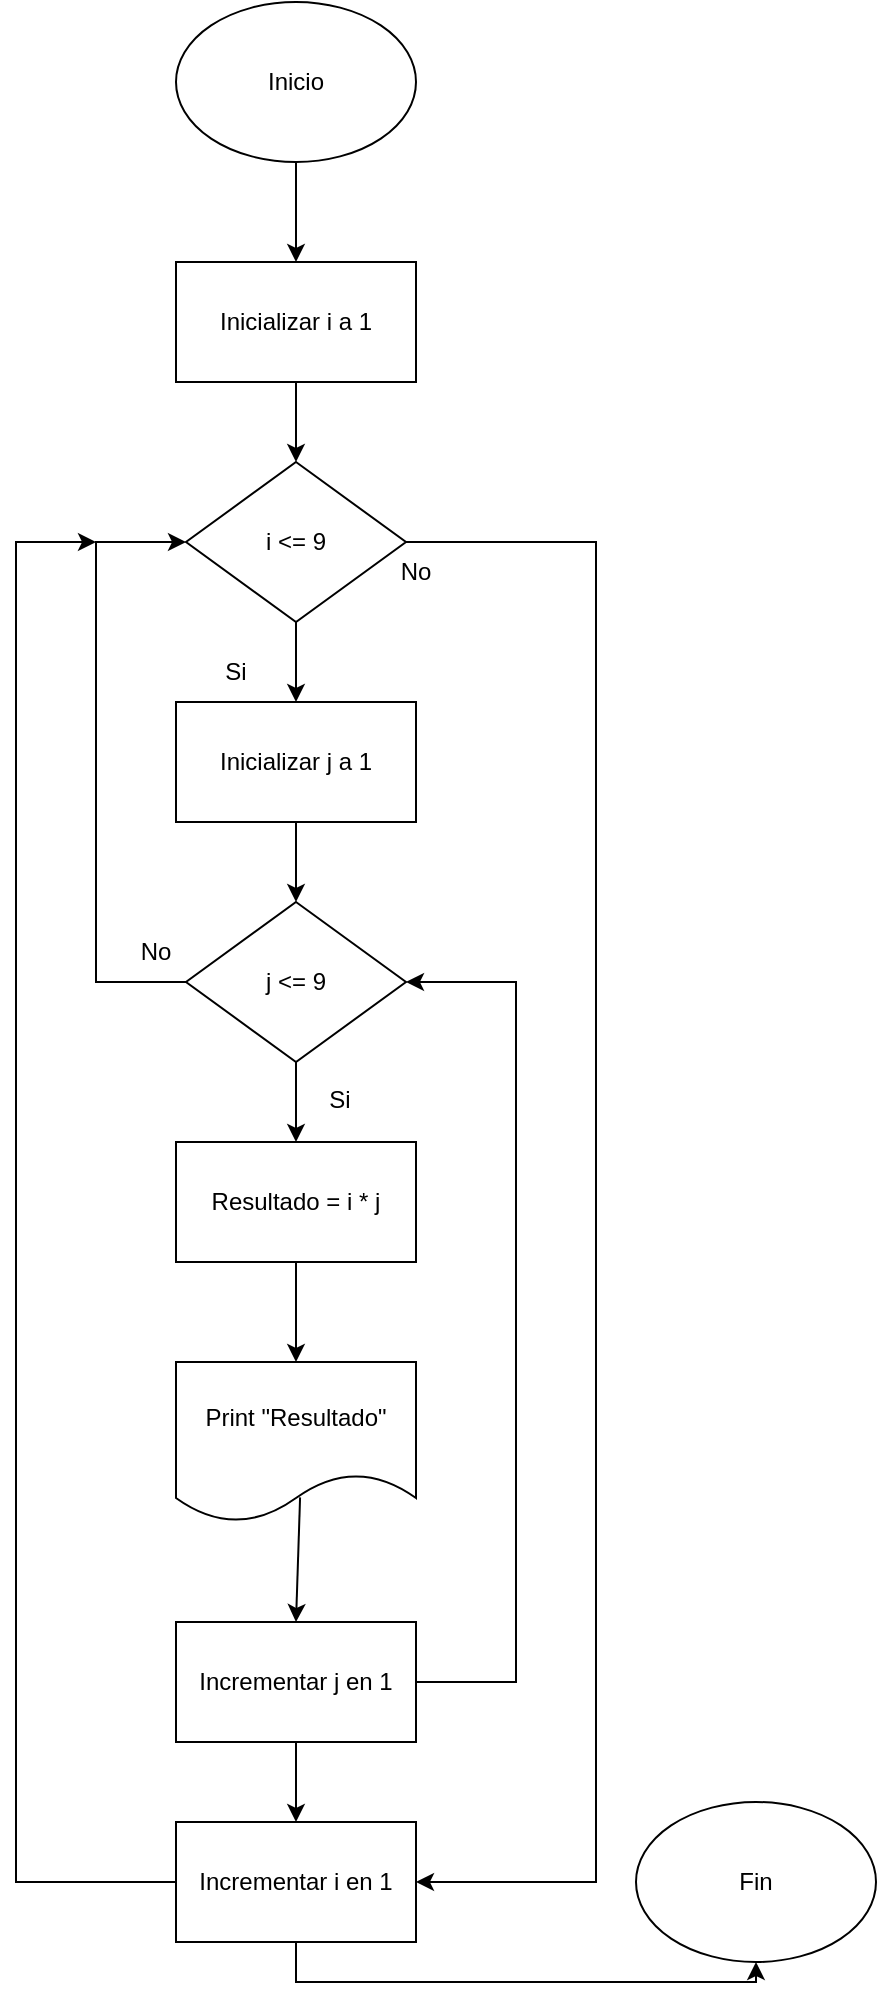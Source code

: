 <mxfile version="26.1.0" pages="2">
  <diagram name="Punto 1 - Tabla de multiplicar" id="b64OaMlh3xawNQLrCM0B">
    <mxGraphModel dx="918" dy="495" grid="0" gridSize="10" guides="1" tooltips="1" connect="1" arrows="1" fold="1" page="1" pageScale="1" pageWidth="850" pageHeight="1100" math="0" shadow="0">
      <root>
        <mxCell id="0" />
        <mxCell id="1" parent="0" />
        <mxCell id="prcK5R6eQbzqIfQRQjTR-3" style="edgeStyle=orthogonalEdgeStyle;rounded=0;orthogonalLoop=1;jettySize=auto;html=1;exitX=0.5;exitY=1;exitDx=0;exitDy=0;entryX=0.5;entryY=0;entryDx=0;entryDy=0;" edge="1" parent="1" source="prcK5R6eQbzqIfQRQjTR-1" target="prcK5R6eQbzqIfQRQjTR-2">
          <mxGeometry relative="1" as="geometry" />
        </mxCell>
        <mxCell id="prcK5R6eQbzqIfQRQjTR-1" value="Inicio" style="ellipse;whiteSpace=wrap;html=1;" vertex="1" parent="1">
          <mxGeometry x="190" y="40" width="120" height="80" as="geometry" />
        </mxCell>
        <mxCell id="prcK5R6eQbzqIfQRQjTR-16" style="edgeStyle=orthogonalEdgeStyle;rounded=0;orthogonalLoop=1;jettySize=auto;html=1;exitX=0.5;exitY=1;exitDx=0;exitDy=0;entryX=0.5;entryY=0;entryDx=0;entryDy=0;" edge="1" parent="1" source="prcK5R6eQbzqIfQRQjTR-2" target="prcK5R6eQbzqIfQRQjTR-8">
          <mxGeometry relative="1" as="geometry" />
        </mxCell>
        <mxCell id="prcK5R6eQbzqIfQRQjTR-2" value="Inicializar i a 1" style="rounded=0;whiteSpace=wrap;html=1;" vertex="1" parent="1">
          <mxGeometry x="190" y="170" width="120" height="60" as="geometry" />
        </mxCell>
        <mxCell id="prcK5R6eQbzqIfQRQjTR-21" style="edgeStyle=orthogonalEdgeStyle;rounded=0;orthogonalLoop=1;jettySize=auto;html=1;exitX=0.5;exitY=1;exitDx=0;exitDy=0;entryX=0.5;entryY=0;entryDx=0;entryDy=0;" edge="1" parent="1" source="prcK5R6eQbzqIfQRQjTR-4" target="prcK5R6eQbzqIfQRQjTR-9">
          <mxGeometry relative="1" as="geometry" />
        </mxCell>
        <mxCell id="prcK5R6eQbzqIfQRQjTR-24" style="edgeStyle=orthogonalEdgeStyle;rounded=0;orthogonalLoop=1;jettySize=auto;html=1;exitX=0;exitY=0.5;exitDx=0;exitDy=0;entryX=0;entryY=0.5;entryDx=0;entryDy=0;" edge="1" parent="1" source="prcK5R6eQbzqIfQRQjTR-4" target="prcK5R6eQbzqIfQRQjTR-8">
          <mxGeometry relative="1" as="geometry">
            <Array as="points">
              <mxPoint x="150" y="530" />
              <mxPoint x="150" y="310" />
            </Array>
          </mxGeometry>
        </mxCell>
        <mxCell id="prcK5R6eQbzqIfQRQjTR-4" value="j &amp;lt;= 9" style="rhombus;whiteSpace=wrap;html=1;" vertex="1" parent="1">
          <mxGeometry x="195" y="490" width="110" height="80" as="geometry" />
        </mxCell>
        <mxCell id="prcK5R6eQbzqIfQRQjTR-20" style="edgeStyle=orthogonalEdgeStyle;rounded=0;orthogonalLoop=1;jettySize=auto;html=1;exitX=0.5;exitY=1;exitDx=0;exitDy=0;entryX=0.5;entryY=0;entryDx=0;entryDy=0;" edge="1" parent="1" source="prcK5R6eQbzqIfQRQjTR-7" target="prcK5R6eQbzqIfQRQjTR-4">
          <mxGeometry relative="1" as="geometry" />
        </mxCell>
        <mxCell id="prcK5R6eQbzqIfQRQjTR-7" value="Inicializar j a 1" style="rounded=0;whiteSpace=wrap;html=1;" vertex="1" parent="1">
          <mxGeometry x="190" y="390" width="120" height="60" as="geometry" />
        </mxCell>
        <mxCell id="prcK5R6eQbzqIfQRQjTR-14" style="edgeStyle=orthogonalEdgeStyle;rounded=0;orthogonalLoop=1;jettySize=auto;html=1;exitX=1;exitY=0.5;exitDx=0;exitDy=0;entryX=1;entryY=0.5;entryDx=0;entryDy=0;" edge="1" parent="1" source="prcK5R6eQbzqIfQRQjTR-8" target="prcK5R6eQbzqIfQRQjTR-12">
          <mxGeometry relative="1" as="geometry">
            <Array as="points">
              <mxPoint x="400" y="310" />
              <mxPoint x="400" y="980" />
            </Array>
          </mxGeometry>
        </mxCell>
        <mxCell id="prcK5R6eQbzqIfQRQjTR-17" style="edgeStyle=orthogonalEdgeStyle;rounded=0;orthogonalLoop=1;jettySize=auto;html=1;exitX=0.5;exitY=1;exitDx=0;exitDy=0;entryX=0.5;entryY=0;entryDx=0;entryDy=0;" edge="1" parent="1" source="prcK5R6eQbzqIfQRQjTR-8" target="prcK5R6eQbzqIfQRQjTR-7">
          <mxGeometry relative="1" as="geometry" />
        </mxCell>
        <mxCell id="prcK5R6eQbzqIfQRQjTR-8" value="i &amp;lt;= 9" style="rhombus;whiteSpace=wrap;html=1;" vertex="1" parent="1">
          <mxGeometry x="195" y="270" width="110" height="80" as="geometry" />
        </mxCell>
        <mxCell id="prcK5R6eQbzqIfQRQjTR-22" style="edgeStyle=orthogonalEdgeStyle;rounded=0;orthogonalLoop=1;jettySize=auto;html=1;exitX=0.5;exitY=1;exitDx=0;exitDy=0;entryX=0.5;entryY=0;entryDx=0;entryDy=0;" edge="1" parent="1" source="prcK5R6eQbzqIfQRQjTR-9" target="prcK5R6eQbzqIfQRQjTR-10">
          <mxGeometry relative="1" as="geometry" />
        </mxCell>
        <mxCell id="prcK5R6eQbzqIfQRQjTR-9" value="Resultado = i * j" style="rounded=0;whiteSpace=wrap;html=1;" vertex="1" parent="1">
          <mxGeometry x="190" y="610" width="120" height="60" as="geometry" />
        </mxCell>
        <mxCell id="prcK5R6eQbzqIfQRQjTR-10" value="Print &quot;Resultado&quot;" style="shape=document;whiteSpace=wrap;html=1;boundedLbl=1;" vertex="1" parent="1">
          <mxGeometry x="190" y="720" width="120" height="80" as="geometry" />
        </mxCell>
        <mxCell id="prcK5R6eQbzqIfQRQjTR-28" style="edgeStyle=orthogonalEdgeStyle;rounded=0;orthogonalLoop=1;jettySize=auto;html=1;exitX=0.5;exitY=1;exitDx=0;exitDy=0;entryX=0.5;entryY=0;entryDx=0;entryDy=0;" edge="1" parent="1" source="prcK5R6eQbzqIfQRQjTR-11" target="prcK5R6eQbzqIfQRQjTR-12">
          <mxGeometry relative="1" as="geometry" />
        </mxCell>
        <mxCell id="prcK5R6eQbzqIfQRQjTR-31" style="edgeStyle=orthogonalEdgeStyle;rounded=0;orthogonalLoop=1;jettySize=auto;html=1;exitX=1;exitY=0.5;exitDx=0;exitDy=0;entryX=1;entryY=0.5;entryDx=0;entryDy=0;" edge="1" parent="1" source="prcK5R6eQbzqIfQRQjTR-11" target="prcK5R6eQbzqIfQRQjTR-4">
          <mxGeometry relative="1" as="geometry">
            <Array as="points">
              <mxPoint x="360" y="880" />
              <mxPoint x="360" y="530" />
            </Array>
          </mxGeometry>
        </mxCell>
        <mxCell id="prcK5R6eQbzqIfQRQjTR-11" value="Incrementar j en 1" style="rounded=0;whiteSpace=wrap;html=1;" vertex="1" parent="1">
          <mxGeometry x="190" y="850" width="120" height="60" as="geometry" />
        </mxCell>
        <mxCell id="prcK5R6eQbzqIfQRQjTR-15" style="edgeStyle=orthogonalEdgeStyle;rounded=0;orthogonalLoop=1;jettySize=auto;html=1;exitX=0.5;exitY=1;exitDx=0;exitDy=0;entryX=0.5;entryY=1;entryDx=0;entryDy=0;" edge="1" parent="1" source="prcK5R6eQbzqIfQRQjTR-12" target="prcK5R6eQbzqIfQRQjTR-13">
          <mxGeometry relative="1" as="geometry" />
        </mxCell>
        <mxCell id="prcK5R6eQbzqIfQRQjTR-32" style="edgeStyle=orthogonalEdgeStyle;rounded=0;orthogonalLoop=1;jettySize=auto;html=1;exitX=0;exitY=0.5;exitDx=0;exitDy=0;" edge="1" parent="1" source="prcK5R6eQbzqIfQRQjTR-12">
          <mxGeometry relative="1" as="geometry">
            <mxPoint x="150" y="310" as="targetPoint" />
            <Array as="points">
              <mxPoint x="110" y="980" />
              <mxPoint x="110" y="310" />
            </Array>
          </mxGeometry>
        </mxCell>
        <mxCell id="prcK5R6eQbzqIfQRQjTR-12" value="Incrementar i en 1" style="rounded=0;whiteSpace=wrap;html=1;" vertex="1" parent="1">
          <mxGeometry x="190" y="950" width="120" height="60" as="geometry" />
        </mxCell>
        <mxCell id="prcK5R6eQbzqIfQRQjTR-13" value="Fin" style="ellipse;whiteSpace=wrap;html=1;" vertex="1" parent="1">
          <mxGeometry x="420" y="940" width="120" height="80" as="geometry" />
        </mxCell>
        <mxCell id="prcK5R6eQbzqIfQRQjTR-18" value="No" style="text;html=1;align=center;verticalAlign=middle;whiteSpace=wrap;rounded=0;" vertex="1" parent="1">
          <mxGeometry x="280" y="310" width="60" height="30" as="geometry" />
        </mxCell>
        <mxCell id="prcK5R6eQbzqIfQRQjTR-19" value="Si" style="text;html=1;align=center;verticalAlign=middle;whiteSpace=wrap;rounded=0;" vertex="1" parent="1">
          <mxGeometry x="190" y="360" width="60" height="30" as="geometry" />
        </mxCell>
        <mxCell id="prcK5R6eQbzqIfQRQjTR-23" value="" style="endArrow=classic;html=1;rounded=0;exitX=0.517;exitY=0.846;exitDx=0;exitDy=0;exitPerimeter=0;entryX=0.5;entryY=0;entryDx=0;entryDy=0;" edge="1" parent="1" source="prcK5R6eQbzqIfQRQjTR-10" target="prcK5R6eQbzqIfQRQjTR-11">
          <mxGeometry width="50" height="50" relative="1" as="geometry">
            <mxPoint x="380" y="840" as="sourcePoint" />
            <mxPoint x="430" y="790" as="targetPoint" />
          </mxGeometry>
        </mxCell>
        <mxCell id="prcK5R6eQbzqIfQRQjTR-26" value="Si" style="text;html=1;align=center;verticalAlign=middle;whiteSpace=wrap;rounded=0;" vertex="1" parent="1">
          <mxGeometry x="242" y="574" width="60" height="30" as="geometry" />
        </mxCell>
        <mxCell id="prcK5R6eQbzqIfQRQjTR-27" value="No" style="text;html=1;align=center;verticalAlign=middle;whiteSpace=wrap;rounded=0;" vertex="1" parent="1">
          <mxGeometry x="150" y="500" width="60" height="30" as="geometry" />
        </mxCell>
      </root>
    </mxGraphModel>
  </diagram>
  <diagram id="TwN3vrzkidf7DXkM2KlC" name="Punto 2 - Cafe con leche">
    <mxGraphModel dx="780" dy="421" grid="1" gridSize="10" guides="1" tooltips="1" connect="1" arrows="1" fold="1" page="1" pageScale="1" pageWidth="850" pageHeight="1100" math="0" shadow="0">
      <root>
        <mxCell id="0" />
        <mxCell id="1" parent="0" />
        <mxCell id="X6w0GZZq2c-aBezAa6ih-1" style="edgeStyle=orthogonalEdgeStyle;rounded=0;orthogonalLoop=1;jettySize=auto;html=1;exitX=0.5;exitY=1;exitDx=0;exitDy=0;entryX=0.5;entryY=0;entryDx=0;entryDy=0;" edge="1" parent="1" source="71otdV_lBfJC3caZEscQ-1" target="SDfqFwhJ13tQVGwbdvtW-1">
          <mxGeometry relative="1" as="geometry" />
        </mxCell>
        <mxCell id="71otdV_lBfJC3caZEscQ-1" value="Inicio" style="ellipse;whiteSpace=wrap;html=1;" vertex="1" parent="1">
          <mxGeometry x="60" y="45" width="120" height="80" as="geometry" />
        </mxCell>
        <mxCell id="IotNgv09mF-i3cZZJb91-1" style="edgeStyle=orthogonalEdgeStyle;rounded=0;orthogonalLoop=1;jettySize=auto;html=1;exitX=0.5;exitY=1;exitDx=0;exitDy=0;entryX=0.5;entryY=0;entryDx=0;entryDy=0;" edge="1" parent="1" source="SDfqFwhJ13tQVGwbdvtW-1" target="X6w0GZZq2c-aBezAa6ih-2">
          <mxGeometry relative="1" as="geometry" />
        </mxCell>
        <mxCell id="SDfqFwhJ13tQVGwbdvtW-1" value="1.0 = Tinto&lt;div&gt;1.1 = Café con leche&lt;/div&gt;" style="rounded=0;whiteSpace=wrap;html=1;" vertex="1" parent="1">
          <mxGeometry x="60" y="165" width="120" height="60" as="geometry" />
        </mxCell>
        <mxCell id="IotNgv09mF-i3cZZJb91-3" style="edgeStyle=orthogonalEdgeStyle;rounded=0;orthogonalLoop=1;jettySize=auto;html=1;exitX=0.5;exitY=1;exitDx=0;exitDy=0;entryX=0.5;entryY=0;entryDx=0;entryDy=0;" edge="1" parent="1" source="X6w0GZZq2c-aBezAa6ih-2" target="IotNgv09mF-i3cZZJb91-2">
          <mxGeometry relative="1" as="geometry" />
        </mxCell>
        <mxCell id="X6w0GZZq2c-aBezAa6ih-2" value="Leer la entrada del usuario para el tipo de café (1.0 o 1.1)." style="shape=parallelogram;perimeter=parallelogramPerimeter;whiteSpace=wrap;html=1;fixedSize=1;" vertex="1" parent="1">
          <mxGeometry x="50" y="265" width="140" height="70" as="geometry" />
        </mxCell>
        <mxCell id="IotNgv09mF-i3cZZJb91-2" value="Mostrar las opciones: &quot;2.0) 4 onzas&quot;&amp;nbsp;&lt;div&gt;&quot;2.1) 6 onzas&quot;&lt;/div&gt;" style="shape=document;whiteSpace=wrap;html=1;boundedLbl=1;" vertex="1" parent="1">
          <mxGeometry x="60" y="385" width="120" height="80" as="geometry" />
        </mxCell>
        <mxCell id="IotNgv09mF-i3cZZJb91-8" style="edgeStyle=orthogonalEdgeStyle;rounded=0;orthogonalLoop=1;jettySize=auto;html=1;exitX=0.5;exitY=1;exitDx=0;exitDy=0;entryX=0.5;entryY=0;entryDx=0;entryDy=0;" edge="1" parent="1" source="IotNgv09mF-i3cZZJb91-4" target="IotNgv09mF-i3cZZJb91-6">
          <mxGeometry relative="1" as="geometry" />
        </mxCell>
        <mxCell id="IotNgv09mF-i3cZZJb91-4" value="Leer tamaño del vaso&amp;nbsp;&lt;div&gt;(1 o 2)&lt;/div&gt;" style="shape=parallelogram;perimeter=parallelogramPerimeter;whiteSpace=wrap;html=1;fixedSize=1;" vertex="1" parent="1">
          <mxGeometry x="50" y="495" width="140" height="70" as="geometry" />
        </mxCell>
        <mxCell id="IotNgv09mF-i3cZZJb91-5" value="" style="endArrow=classic;html=1;rounded=0;exitX=0.511;exitY=0.846;exitDx=0;exitDy=0;exitPerimeter=0;entryX=0.5;entryY=0;entryDx=0;entryDy=0;" edge="1" parent="1" source="IotNgv09mF-i3cZZJb91-2" target="IotNgv09mF-i3cZZJb91-4">
          <mxGeometry width="50" height="50" relative="1" as="geometry">
            <mxPoint x="90" y="445" as="sourcePoint" />
            <mxPoint x="140" y="395" as="targetPoint" />
          </mxGeometry>
        </mxCell>
        <mxCell id="IotNgv09mF-i3cZZJb91-9" style="edgeStyle=orthogonalEdgeStyle;rounded=0;orthogonalLoop=1;jettySize=auto;html=1;exitX=0.5;exitY=1;exitDx=0;exitDy=0;entryX=0.5;entryY=0;entryDx=0;entryDy=0;" edge="1" parent="1" source="IotNgv09mF-i3cZZJb91-6" target="IotNgv09mF-i3cZZJb91-7">
          <mxGeometry relative="1" as="geometry" />
        </mxCell>
        <mxCell id="IotNgv09mF-i3cZZJb91-18" style="edgeStyle=orthogonalEdgeStyle;rounded=0;orthogonalLoop=1;jettySize=auto;html=1;exitX=1;exitY=0.5;exitDx=0;exitDy=0;entryX=0;entryY=0.5;entryDx=0;entryDy=0;" edge="1" parent="1" source="IotNgv09mF-i3cZZJb91-6" target="IotNgv09mF-i3cZZJb91-17">
          <mxGeometry relative="1" as="geometry" />
        </mxCell>
        <mxCell id="IotNgv09mF-i3cZZJb91-6" value="¿Café = 1 (Tinto)?" style="rhombus;whiteSpace=wrap;html=1;" vertex="1" parent="1">
          <mxGeometry x="55" y="615" width="130" height="90" as="geometry" />
        </mxCell>
        <mxCell id="IotNgv09mF-i3cZZJb91-14" style="edgeStyle=orthogonalEdgeStyle;rounded=0;orthogonalLoop=1;jettySize=auto;html=1;exitX=0.5;exitY=1;exitDx=0;exitDy=0;entryX=0.5;entryY=0;entryDx=0;entryDy=0;" edge="1" parent="1" source="IotNgv09mF-i3cZZJb91-7" target="IotNgv09mF-i3cZZJb91-12">
          <mxGeometry relative="1" as="geometry" />
        </mxCell>
        <mxCell id="IotNgv09mF-i3cZZJb91-21" style="edgeStyle=orthogonalEdgeStyle;rounded=0;orthogonalLoop=1;jettySize=auto;html=1;exitX=1;exitY=0.5;exitDx=0;exitDy=0;entryX=0;entryY=0.5;entryDx=0;entryDy=0;" edge="1" parent="1" source="IotNgv09mF-i3cZZJb91-7" target="IotNgv09mF-i3cZZJb91-16">
          <mxGeometry relative="1" as="geometry" />
        </mxCell>
        <mxCell id="IotNgv09mF-i3cZZJb91-7" value="¿Vaso = 2.0 (4 onzas)?" style="rhombus;whiteSpace=wrap;html=1;" vertex="1" parent="1">
          <mxGeometry x="55" y="745" width="130" height="90" as="geometry" />
        </mxCell>
        <mxCell id="IotNgv09mF-i3cZZJb91-15" style="edgeStyle=orthogonalEdgeStyle;rounded=0;orthogonalLoop=1;jettySize=auto;html=1;exitX=0.5;exitY=1;exitDx=0;exitDy=0;entryX=0.5;entryY=0;entryDx=0;entryDy=0;" edge="1" parent="1" source="IotNgv09mF-i3cZZJb91-12" target="IotNgv09mF-i3cZZJb91-13">
          <mxGeometry relative="1" as="geometry" />
        </mxCell>
        <mxCell id="IotNgv09mF-i3cZZJb91-12" value="Tostando granos, triturando, mezclando con agua" style="rounded=0;whiteSpace=wrap;html=1;" vertex="1" parent="1">
          <mxGeometry x="60" y="875" width="120" height="60" as="geometry" />
        </mxCell>
        <mxCell id="IotNgv09mF-i3cZZJb91-13" value="Fin" style="ellipse;whiteSpace=wrap;html=1;" vertex="1" parent="1">
          <mxGeometry x="155" y="980" width="120" height="80" as="geometry" />
        </mxCell>
        <mxCell id="IotNgv09mF-i3cZZJb91-35" style="edgeStyle=orthogonalEdgeStyle;rounded=0;orthogonalLoop=1;jettySize=auto;html=1;exitX=0.5;exitY=1;exitDx=0;exitDy=0;entryX=0.5;entryY=0;entryDx=0;entryDy=0;" edge="1" parent="1" source="IotNgv09mF-i3cZZJb91-16" target="IotNgv09mF-i3cZZJb91-34">
          <mxGeometry relative="1" as="geometry" />
        </mxCell>
        <mxCell id="IotNgv09mF-i3cZZJb91-16" value="¿Vaso = 2.1 (6 onzas)?" style="rhombus;whiteSpace=wrap;html=1;" vertex="1" parent="1">
          <mxGeometry x="250" y="745" width="130" height="90" as="geometry" />
        </mxCell>
        <mxCell id="IotNgv09mF-i3cZZJb91-20" style="edgeStyle=orthogonalEdgeStyle;rounded=0;orthogonalLoop=1;jettySize=auto;html=1;exitX=0.5;exitY=1;exitDx=0;exitDy=0;entryX=0.5;entryY=0;entryDx=0;entryDy=0;" edge="1" parent="1" source="IotNgv09mF-i3cZZJb91-17" target="IotNgv09mF-i3cZZJb91-16">
          <mxGeometry relative="1" as="geometry" />
        </mxCell>
        <mxCell id="IotNgv09mF-i3cZZJb91-17" value="¿Café = 2 (Café con leche)?" style="rhombus;whiteSpace=wrap;html=1;" vertex="1" parent="1">
          <mxGeometry x="250" y="615" width="130" height="90" as="geometry" />
        </mxCell>
        <mxCell id="IotNgv09mF-i3cZZJb91-19" value="No" style="text;html=1;align=center;verticalAlign=middle;whiteSpace=wrap;rounded=0;" vertex="1" parent="1">
          <mxGeometry x="185" y="630" width="60" height="30" as="geometry" />
        </mxCell>
        <mxCell id="IotNgv09mF-i3cZZJb91-22" value="No" style="text;html=1;align=center;verticalAlign=middle;whiteSpace=wrap;rounded=0;" vertex="1" parent="1">
          <mxGeometry x="185" y="760" width="60" height="30" as="geometry" />
        </mxCell>
        <mxCell id="IotNgv09mF-i3cZZJb91-30" value="No" style="text;html=1;align=center;verticalAlign=middle;whiteSpace=wrap;rounded=0;" vertex="1" parent="1">
          <mxGeometry x="185" y="690" width="60" height="30" as="geometry" />
        </mxCell>
        <mxCell id="IotNgv09mF-i3cZZJb91-32" value="Si" style="text;html=1;align=center;verticalAlign=middle;whiteSpace=wrap;rounded=0;" vertex="1" parent="1">
          <mxGeometry x="310" y="720" width="60" height="30" as="geometry" />
        </mxCell>
        <mxCell id="IotNgv09mF-i3cZZJb91-33" value="Si" style="text;html=1;align=center;verticalAlign=middle;whiteSpace=wrap;rounded=0;" vertex="1" parent="1">
          <mxGeometry x="70" y="720" width="60" height="30" as="geometry" />
        </mxCell>
        <mxCell id="IotNgv09mF-i3cZZJb91-36" style="edgeStyle=orthogonalEdgeStyle;rounded=0;orthogonalLoop=1;jettySize=auto;html=1;exitX=0.5;exitY=1;exitDx=0;exitDy=0;entryX=0.5;entryY=0;entryDx=0;entryDy=0;" edge="1" parent="1" source="IotNgv09mF-i3cZZJb91-34" target="IotNgv09mF-i3cZZJb91-13">
          <mxGeometry relative="1" as="geometry" />
        </mxCell>
        <mxCell id="IotNgv09mF-i3cZZJb91-34" value="&lt;div&gt;Tostando granos, triturando, mezclando con leche.&lt;/div&gt;" style="rounded=0;whiteSpace=wrap;html=1;" vertex="1" parent="1">
          <mxGeometry x="255" y="875" width="120" height="60" as="geometry" />
        </mxCell>
        <mxCell id="IotNgv09mF-i3cZZJb91-37" value="" style="endArrow=classic;startArrow=classic;html=1;rounded=0;exitX=0.75;exitY=0;exitDx=0;exitDy=0;entryX=0;entryY=0;entryDx=0;entryDy=0;" edge="1" parent="1">
          <mxGeometry width="50" height="50" relative="1" as="geometry">
            <mxPoint x="117.5" y="719" as="sourcePoint" />
            <mxPoint x="312.5" y="719" as="targetPoint" />
          </mxGeometry>
        </mxCell>
      </root>
    </mxGraphModel>
  </diagram>
</mxfile>
